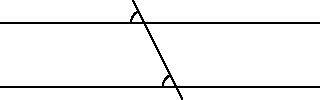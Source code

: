 settings.tex="pdflatex";

texpreamble("\usepackage{amsmath}
\usepackage{amsthm,amssymb}
\usepackage{mathpazo}
\usepackage[svgnames]{xcolor}
");
import graph;

size(160);

draw((-5,1)--(5,1));
draw((-5,-1)--(5,-1));

pair A=(-0.5,1);
pair B=-A;
draw(A+0.35(A-B)--B+0.2(B-A));

draw(arc(A,0.41,180*angle(A-B)/pi,180));
draw(arc(B,0.41,180*angle(A-B)/pi,180));




